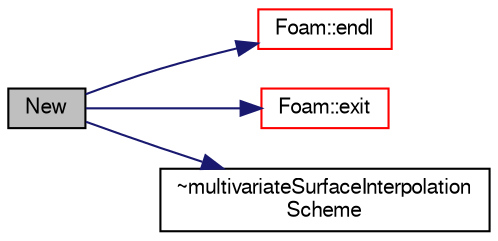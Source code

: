 digraph "New"
{
  bgcolor="transparent";
  edge [fontname="FreeSans",fontsize="10",labelfontname="FreeSans",labelfontsize="10"];
  node [fontname="FreeSans",fontsize="10",shape=record];
  rankdir="LR";
  Node15 [label="New",height=0.2,width=0.4,color="black", fillcolor="grey75", style="filled", fontcolor="black"];
  Node15 -> Node16 [color="midnightblue",fontsize="10",style="solid",fontname="FreeSans"];
  Node16 [label="Foam::endl",height=0.2,width=0.4,color="red",URL="$a21124.html#a2db8fe02a0d3909e9351bb4275b23ce4",tooltip="Add newline and flush stream. "];
  Node15 -> Node18 [color="midnightblue",fontsize="10",style="solid",fontname="FreeSans"];
  Node18 [label="Foam::exit",height=0.2,width=0.4,color="red",URL="$a21124.html#a06ca7250d8e89caf05243ec094843642"];
  Node15 -> Node63 [color="midnightblue",fontsize="10",style="solid",fontname="FreeSans"];
  Node63 [label="~multivariateSurfaceInterpolation\lScheme",height=0.2,width=0.4,color="black",URL="$a23118.html#a9339dcf9b146b32cc0cce865348a4833",tooltip="Destructor. "];
}
